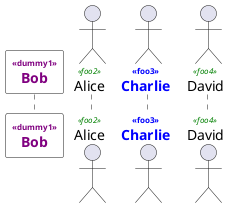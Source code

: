 {
  "sha1": "3jhehdasutv4v76kqprtt0sqsvn5n2x",
  "insertion": {
    "when": "2024-05-30T20:48:20.282Z",
    "url": "http://wiki.plantuml.net/site/style-evolution",
    "user": "plantuml@gmail.com"
  }
}
@startuml

skinparam useBetaStyle true

<style>
.dummy1 {
  FontColor purple
  FontStyle bold
  BackgroundColor white
}

.foo3 {
  FontColor blue
  FontStyle bold
}

stereotype {
  FontColor green
  FontSize 8
}
</style>

participant Bob <<dummy1>> 
actor Alice <<foo2>>
actor Charlie <<foo3>>
actor David <<foo4>>

@enduml
